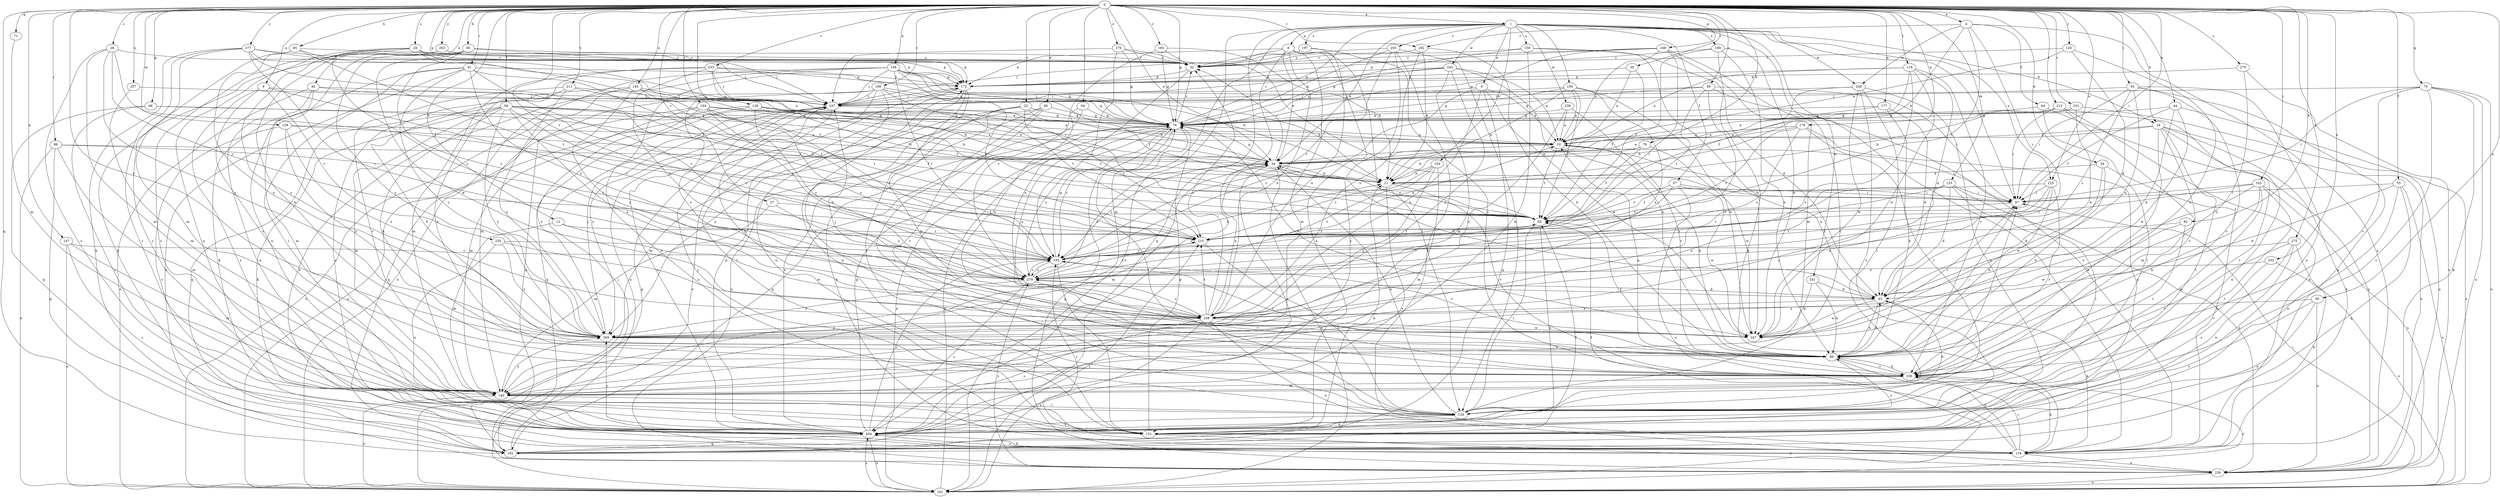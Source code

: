 strict digraph  {
0;
1;
4;
6;
8;
9;
10;
12;
16;
21;
22;
26;
27;
28;
30;
32;
34;
43;
44;
46;
48;
49;
50;
54;
55;
56;
57;
64;
65;
66;
70;
71;
76;
79;
80;
82;
85;
86;
91;
92;
94;
97;
98;
103;
106;
107;
118;
119;
120;
128;
129;
135;
138;
140;
145;
147;
148;
151;
154;
158;
161;
168;
172;
176;
177;
182;
183;
189;
192;
193;
194;
197;
199;
203;
204;
211;
212;
215;
223;
226;
231;
233;
235;
236;
238;
241;
243;
246;
247;
253;
257;
258;
263;
269;
270;
275;
276;
277;
279;
0 -> 1  [label=a];
0 -> 4  [label=a];
0 -> 6  [label=a];
0 -> 12  [label=b];
0 -> 16  [label=b];
0 -> 22  [label=c];
0 -> 26  [label=c];
0 -> 27  [label=c];
0 -> 28  [label=c];
0 -> 30  [label=c];
0 -> 34  [label=d];
0 -> 44  [label=e];
0 -> 46  [label=e];
0 -> 48  [label=e];
0 -> 49  [label=e];
0 -> 50  [label=e];
0 -> 54  [label=e];
0 -> 55  [label=f];
0 -> 56  [label=f];
0 -> 66  [label=g];
0 -> 70  [label=g];
0 -> 71  [label=g];
0 -> 76  [label=g];
0 -> 79  [label=h];
0 -> 80  [label=h];
0 -> 82  [label=h];
0 -> 85  [label=h];
0 -> 91  [label=i];
0 -> 92  [label=i];
0 -> 94  [label=i];
0 -> 97  [label=i];
0 -> 98  [label=j];
0 -> 103  [label=j];
0 -> 119  [label=l];
0 -> 120  [label=l];
0 -> 128  [label=l];
0 -> 135  [label=m];
0 -> 138  [label=m];
0 -> 145  [label=n];
0 -> 147  [label=n];
0 -> 148  [label=n];
0 -> 168  [label=p];
0 -> 172  [label=p];
0 -> 176  [label=q];
0 -> 177  [label=q];
0 -> 182  [label=q];
0 -> 183  [label=r];
0 -> 189  [label=r];
0 -> 192  [label=r];
0 -> 194  [label=s];
0 -> 211  [label=t];
0 -> 212  [label=t];
0 -> 215  [label=t];
0 -> 223  [label=u];
0 -> 231  [label=v];
0 -> 233  [label=v];
0 -> 253  [label=x];
0 -> 257  [label=x];
0 -> 263  [label=y];
0 -> 269  [label=y];
0 -> 270  [label=z];
0 -> 275  [label=z];
0 -> 276  [label=z];
0 -> 277  [label=z];
1 -> 8  [label=a];
1 -> 9  [label=a];
1 -> 16  [label=b];
1 -> 54  [label=e];
1 -> 57  [label=f];
1 -> 76  [label=g];
1 -> 97  [label=i];
1 -> 106  [label=j];
1 -> 118  [label=k];
1 -> 140  [label=m];
1 -> 154  [label=o];
1 -> 158  [label=o];
1 -> 161  [label=o];
1 -> 182  [label=q];
1 -> 197  [label=s];
1 -> 199  [label=s];
1 -> 203  [label=s];
1 -> 223  [label=u];
1 -> 238  [label=w];
1 -> 241  [label=w];
1 -> 243  [label=w];
1 -> 246  [label=w];
4 -> 21  [label=b];
4 -> 64  [label=f];
4 -> 192  [label=r];
4 -> 193  [label=r];
4 -> 215  [label=t];
4 -> 226  [label=u];
4 -> 246  [label=w];
6 -> 107  [label=j];
6 -> 193  [label=r];
6 -> 204  [label=s];
6 -> 235  [label=v];
6 -> 236  [label=v];
8 -> 32  [label=c];
8 -> 54  [label=e];
8 -> 129  [label=l];
8 -> 140  [label=m];
8 -> 151  [label=n];
8 -> 172  [label=p];
8 -> 204  [label=s];
8 -> 258  [label=x];
9 -> 10  [label=a];
9 -> 107  [label=j];
9 -> 182  [label=q];
9 -> 247  [label=w];
9 -> 258  [label=x];
9 -> 279  [label=z];
10 -> 54  [label=e];
10 -> 65  [label=f];
10 -> 86  [label=h];
10 -> 97  [label=i];
12 -> 140  [label=m];
12 -> 215  [label=t];
12 -> 247  [label=w];
16 -> 10  [label=a];
16 -> 54  [label=e];
16 -> 118  [label=k];
16 -> 129  [label=l];
16 -> 140  [label=m];
16 -> 151  [label=n];
16 -> 226  [label=u];
16 -> 236  [label=v];
21 -> 97  [label=i];
21 -> 204  [label=s];
21 -> 236  [label=v];
22 -> 54  [label=e];
22 -> 76  [label=g];
22 -> 86  [label=h];
22 -> 140  [label=m];
22 -> 215  [label=t];
22 -> 226  [label=u];
26 -> 32  [label=c];
26 -> 65  [label=f];
26 -> 140  [label=m];
26 -> 193  [label=r];
26 -> 204  [label=s];
26 -> 269  [label=y];
27 -> 65  [label=f];
27 -> 140  [label=m];
27 -> 279  [label=z];
28 -> 32  [label=c];
28 -> 65  [label=f];
28 -> 107  [label=j];
28 -> 151  [label=n];
28 -> 172  [label=p];
28 -> 204  [label=s];
28 -> 269  [label=y];
28 -> 279  [label=z];
30 -> 10  [label=a];
30 -> 65  [label=f];
30 -> 172  [label=p];
32 -> 172  [label=p];
32 -> 258  [label=x];
34 -> 21  [label=b];
34 -> 86  [label=h];
34 -> 118  [label=k];
34 -> 247  [label=w];
43 -> 10  [label=a];
43 -> 86  [label=h];
43 -> 118  [label=k];
43 -> 247  [label=w];
43 -> 258  [label=x];
44 -> 43  [label=d];
44 -> 65  [label=f];
44 -> 76  [label=g];
44 -> 161  [label=o];
44 -> 247  [label=w];
46 -> 21  [label=b];
46 -> 107  [label=j];
46 -> 140  [label=m];
46 -> 151  [label=n];
46 -> 161  [label=o];
48 -> 76  [label=g];
48 -> 129  [label=l];
48 -> 204  [label=s];
48 -> 236  [label=v];
48 -> 269  [label=y];
49 -> 76  [label=g];
49 -> 97  [label=i];
49 -> 107  [label=j];
49 -> 118  [label=k];
49 -> 193  [label=r];
49 -> 215  [label=t];
50 -> 151  [label=n];
50 -> 204  [label=s];
50 -> 226  [label=u];
50 -> 258  [label=x];
54 -> 21  [label=b];
54 -> 32  [label=c];
54 -> 43  [label=d];
54 -> 76  [label=g];
54 -> 140  [label=m];
54 -> 161  [label=o];
54 -> 193  [label=r];
54 -> 204  [label=s];
55 -> 43  [label=d];
55 -> 97  [label=i];
55 -> 151  [label=n];
55 -> 161  [label=o];
55 -> 182  [label=q];
56 -> 21  [label=b];
56 -> 65  [label=f];
56 -> 76  [label=g];
56 -> 86  [label=h];
56 -> 118  [label=k];
56 -> 140  [label=m];
56 -> 182  [label=q];
56 -> 193  [label=r];
56 -> 215  [label=t];
56 -> 258  [label=x];
56 -> 269  [label=y];
57 -> 65  [label=f];
57 -> 97  [label=i];
57 -> 161  [label=o];
57 -> 215  [label=t];
57 -> 247  [label=w];
64 -> 76  [label=g];
64 -> 129  [label=l];
64 -> 226  [label=u];
65 -> 54  [label=e];
65 -> 129  [label=l];
65 -> 151  [label=n];
65 -> 215  [label=t];
66 -> 21  [label=b];
66 -> 76  [label=g];
66 -> 182  [label=q];
66 -> 204  [label=s];
70 -> 97  [label=i];
70 -> 107  [label=j];
70 -> 118  [label=k];
70 -> 161  [label=o];
70 -> 204  [label=s];
70 -> 226  [label=u];
70 -> 236  [label=v];
71 -> 140  [label=m];
76 -> 10  [label=a];
76 -> 32  [label=c];
76 -> 129  [label=l];
76 -> 161  [label=o];
76 -> 182  [label=q];
76 -> 193  [label=r];
76 -> 247  [label=w];
76 -> 258  [label=x];
76 -> 279  [label=z];
79 -> 21  [label=b];
79 -> 54  [label=e];
79 -> 65  [label=f];
79 -> 247  [label=w];
80 -> 32  [label=c];
80 -> 107  [label=j];
80 -> 151  [label=n];
80 -> 247  [label=w];
80 -> 269  [label=y];
80 -> 279  [label=z];
82 -> 215  [label=t];
82 -> 236  [label=v];
82 -> 247  [label=w];
85 -> 10  [label=a];
85 -> 32  [label=c];
85 -> 204  [label=s];
85 -> 215  [label=t];
85 -> 269  [label=y];
86 -> 43  [label=d];
86 -> 65  [label=f];
86 -> 97  [label=i];
86 -> 193  [label=r];
86 -> 204  [label=s];
86 -> 236  [label=v];
91 -> 118  [label=k];
91 -> 129  [label=l];
91 -> 172  [label=p];
91 -> 193  [label=r];
91 -> 215  [label=t];
91 -> 226  [label=u];
91 -> 269  [label=y];
91 -> 279  [label=z];
92 -> 43  [label=d];
92 -> 97  [label=i];
92 -> 107  [label=j];
92 -> 151  [label=n];
92 -> 182  [label=q];
92 -> 236  [label=v];
92 -> 279  [label=z];
94 -> 76  [label=g];
94 -> 118  [label=k];
94 -> 258  [label=x];
97 -> 65  [label=f];
98 -> 54  [label=e];
98 -> 140  [label=m];
98 -> 161  [label=o];
98 -> 182  [label=q];
98 -> 215  [label=t];
103 -> 86  [label=h];
103 -> 97  [label=i];
103 -> 129  [label=l];
103 -> 140  [label=m];
103 -> 215  [label=t];
103 -> 226  [label=u];
103 -> 269  [label=y];
106 -> 10  [label=a];
106 -> 21  [label=b];
106 -> 65  [label=f];
106 -> 76  [label=g];
106 -> 107  [label=j];
106 -> 247  [label=w];
106 -> 258  [label=x];
107 -> 76  [label=g];
107 -> 86  [label=h];
107 -> 129  [label=l];
107 -> 182  [label=q];
107 -> 204  [label=s];
107 -> 269  [label=y];
118 -> 65  [label=f];
118 -> 86  [label=h];
118 -> 193  [label=r];
118 -> 204  [label=s];
118 -> 226  [label=u];
118 -> 236  [label=v];
119 -> 10  [label=a];
119 -> 43  [label=d];
119 -> 65  [label=f];
119 -> 172  [label=p];
119 -> 236  [label=v];
119 -> 247  [label=w];
119 -> 269  [label=y];
120 -> 10  [label=a];
120 -> 32  [label=c];
120 -> 43  [label=d];
120 -> 86  [label=h];
128 -> 10  [label=a];
128 -> 54  [label=e];
128 -> 65  [label=f];
128 -> 76  [label=g];
128 -> 161  [label=o];
128 -> 182  [label=q];
128 -> 279  [label=z];
129 -> 43  [label=d];
129 -> 54  [label=e];
129 -> 151  [label=n];
129 -> 204  [label=s];
135 -> 43  [label=d];
135 -> 65  [label=f];
135 -> 97  [label=i];
135 -> 129  [label=l];
135 -> 226  [label=u];
135 -> 258  [label=x];
135 -> 269  [label=y];
135 -> 279  [label=z];
138 -> 10  [label=a];
138 -> 21  [label=b];
138 -> 204  [label=s];
138 -> 258  [label=x];
138 -> 269  [label=y];
140 -> 129  [label=l];
140 -> 161  [label=o];
140 -> 269  [label=y];
145 -> 10  [label=a];
145 -> 65  [label=f];
145 -> 107  [label=j];
145 -> 118  [label=k];
145 -> 204  [label=s];
145 -> 258  [label=x];
147 -> 140  [label=m];
147 -> 161  [label=o];
147 -> 193  [label=r];
147 -> 204  [label=s];
148 -> 21  [label=b];
148 -> 65  [label=f];
148 -> 76  [label=g];
148 -> 107  [label=j];
148 -> 140  [label=m];
148 -> 151  [label=n];
148 -> 161  [label=o];
148 -> 172  [label=p];
148 -> 193  [label=r];
148 -> 215  [label=t];
151 -> 76  [label=g];
151 -> 107  [label=j];
151 -> 226  [label=u];
154 -> 21  [label=b];
154 -> 140  [label=m];
154 -> 215  [label=t];
154 -> 269  [label=y];
154 -> 279  [label=z];
158 -> 32  [label=c];
158 -> 43  [label=d];
158 -> 76  [label=g];
158 -> 140  [label=m];
158 -> 247  [label=w];
161 -> 76  [label=g];
161 -> 97  [label=i];
161 -> 172  [label=p];
161 -> 204  [label=s];
161 -> 215  [label=t];
161 -> 236  [label=v];
168 -> 10  [label=a];
168 -> 32  [label=c];
168 -> 76  [label=g];
168 -> 129  [label=l];
168 -> 140  [label=m];
168 -> 172  [label=p];
168 -> 193  [label=r];
172 -> 107  [label=j];
172 -> 129  [label=l];
172 -> 151  [label=n];
172 -> 161  [label=o];
172 -> 236  [label=v];
176 -> 10  [label=a];
176 -> 21  [label=b];
176 -> 86  [label=h];
176 -> 151  [label=n];
176 -> 215  [label=t];
176 -> 279  [label=z];
177 -> 43  [label=d];
177 -> 54  [label=e];
177 -> 76  [label=g];
177 -> 129  [label=l];
182 -> 21  [label=b];
182 -> 65  [label=f];
182 -> 107  [label=j];
183 -> 21  [label=b];
183 -> 32  [label=c];
183 -> 76  [label=g];
183 -> 279  [label=z];
189 -> 21  [label=b];
189 -> 76  [label=g];
189 -> 107  [label=j];
189 -> 151  [label=n];
189 -> 182  [label=q];
189 -> 215  [label=t];
189 -> 226  [label=u];
189 -> 258  [label=x];
192 -> 21  [label=b];
192 -> 32  [label=c];
192 -> 86  [label=h];
192 -> 258  [label=x];
193 -> 21  [label=b];
193 -> 76  [label=g];
193 -> 151  [label=n];
193 -> 279  [label=z];
194 -> 43  [label=d];
194 -> 54  [label=e];
194 -> 76  [label=g];
194 -> 140  [label=m];
194 -> 161  [label=o];
194 -> 193  [label=r];
194 -> 269  [label=y];
194 -> 279  [label=z];
197 -> 32  [label=c];
197 -> 107  [label=j];
197 -> 236  [label=v];
197 -> 258  [label=x];
199 -> 32  [label=c];
199 -> 65  [label=f];
199 -> 86  [label=h];
199 -> 118  [label=k];
199 -> 247  [label=w];
203 -> 32  [label=c];
203 -> 76  [label=g];
203 -> 118  [label=k];
203 -> 129  [label=l];
203 -> 193  [label=r];
203 -> 204  [label=s];
204 -> 76  [label=g];
204 -> 118  [label=k];
204 -> 161  [label=o];
204 -> 172  [label=p];
204 -> 182  [label=q];
204 -> 193  [label=r];
204 -> 269  [label=y];
211 -> 86  [label=h];
211 -> 107  [label=j];
211 -> 215  [label=t];
211 -> 236  [label=v];
211 -> 269  [label=y];
212 -> 54  [label=e];
212 -> 76  [label=g];
212 -> 97  [label=i];
212 -> 118  [label=k];
212 -> 129  [label=l];
212 -> 236  [label=v];
215 -> 10  [label=a];
215 -> 65  [label=f];
215 -> 129  [label=l];
215 -> 193  [label=r];
223 -> 86  [label=h];
223 -> 97  [label=i];
223 -> 193  [label=r];
223 -> 236  [label=v];
223 -> 258  [label=x];
223 -> 279  [label=z];
226 -> 76  [label=g];
226 -> 161  [label=o];
226 -> 279  [label=z];
231 -> 21  [label=b];
231 -> 43  [label=d];
231 -> 76  [label=g];
231 -> 226  [label=u];
233 -> 76  [label=g];
233 -> 97  [label=i];
233 -> 107  [label=j];
233 -> 140  [label=m];
233 -> 172  [label=p];
233 -> 236  [label=v];
233 -> 279  [label=z];
235 -> 151  [label=n];
235 -> 193  [label=r];
235 -> 258  [label=x];
235 -> 269  [label=y];
236 -> 10  [label=a];
236 -> 86  [label=h];
236 -> 97  [label=i];
236 -> 118  [label=k];
236 -> 140  [label=m];
238 -> 10  [label=a];
238 -> 76  [label=g];
238 -> 236  [label=v];
238 -> 269  [label=y];
241 -> 43  [label=d];
241 -> 86  [label=h];
241 -> 247  [label=w];
243 -> 10  [label=a];
243 -> 76  [label=g];
243 -> 86  [label=h];
243 -> 107  [label=j];
243 -> 140  [label=m];
243 -> 172  [label=p];
243 -> 269  [label=y];
246 -> 54  [label=e];
246 -> 107  [label=j];
246 -> 129  [label=l];
246 -> 151  [label=n];
246 -> 204  [label=s];
246 -> 247  [label=w];
247 -> 97  [label=i];
247 -> 107  [label=j];
247 -> 193  [label=r];
253 -> 161  [label=o];
253 -> 236  [label=v];
253 -> 279  [label=z];
257 -> 107  [label=j];
257 -> 140  [label=m];
258 -> 32  [label=c];
258 -> 54  [label=e];
258 -> 161  [label=o];
258 -> 204  [label=s];
258 -> 215  [label=t];
258 -> 226  [label=u];
258 -> 247  [label=w];
258 -> 269  [label=y];
258 -> 279  [label=z];
263 -> 32  [label=c];
263 -> 86  [label=h];
263 -> 118  [label=k];
263 -> 172  [label=p];
269 -> 86  [label=h];
269 -> 107  [label=j];
270 -> 86  [label=h];
270 -> 172  [label=p];
270 -> 226  [label=u];
275 -> 118  [label=k];
275 -> 151  [label=n];
275 -> 193  [label=r];
275 -> 204  [label=s];
275 -> 236  [label=v];
276 -> 32  [label=c];
276 -> 76  [label=g];
276 -> 97  [label=i];
276 -> 107  [label=j];
276 -> 193  [label=r];
277 -> 32  [label=c];
277 -> 54  [label=e];
277 -> 65  [label=f];
277 -> 118  [label=k];
277 -> 140  [label=m];
277 -> 172  [label=p];
277 -> 204  [label=s];
277 -> 279  [label=z];
279 -> 43  [label=d];
279 -> 54  [label=e];
279 -> 193  [label=r];
279 -> 204  [label=s];
279 -> 215  [label=t];
279 -> 236  [label=v];
279 -> 269  [label=y];
}
